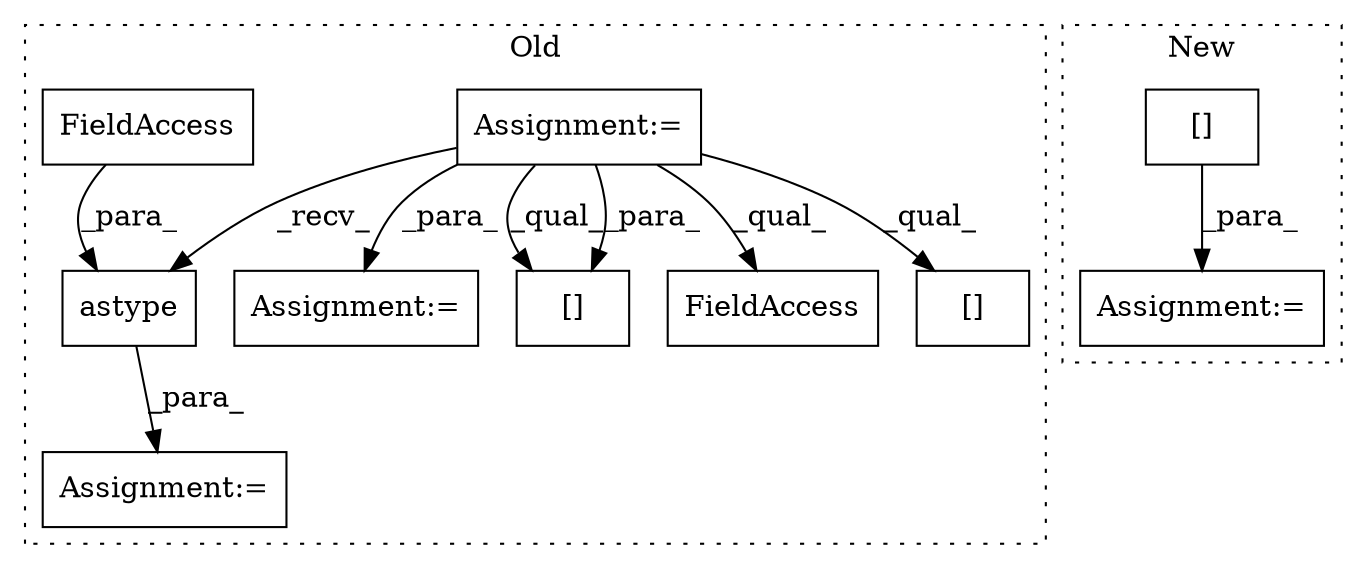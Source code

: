 digraph G {
subgraph cluster0 {
1 [label="astype" a="32" s="976,992" l="7,1" shape="box"];
3 [label="Assignment:=" a="7" s="950" l="1" shape="box"];
4 [label="Assignment:=" a="7" s="614" l="4" shape="box"];
6 [label="Assignment:=" a="7" s="1237" l="1" shape="box"];
7 [label="[]" a="2" s="805,852" l="14,2" shape="box"];
8 [label="FieldAccess" a="22" s="983" l="9" shape="box"];
9 [label="FieldAccess" a="22" s="767" l="10" shape="box"];
10 [label="[]" a="2" s="874,891" l="15,1" shape="box"];
label = "Old";
style="dotted";
}
subgraph cluster1 {
2 [label="[]" a="2" s="808,841" l="2,1" shape="box"];
5 [label="Assignment:=" a="7" s="807" l="1" shape="box"];
label = "New";
style="dotted";
}
1 -> 3 [label="_para_"];
2 -> 5 [label="_para_"];
4 -> 10 [label="_qual_"];
4 -> 9 [label="_qual_"];
4 -> 1 [label="_recv_"];
4 -> 6 [label="_para_"];
4 -> 7 [label="_qual_"];
4 -> 7 [label="_para_"];
8 -> 1 [label="_para_"];
}
